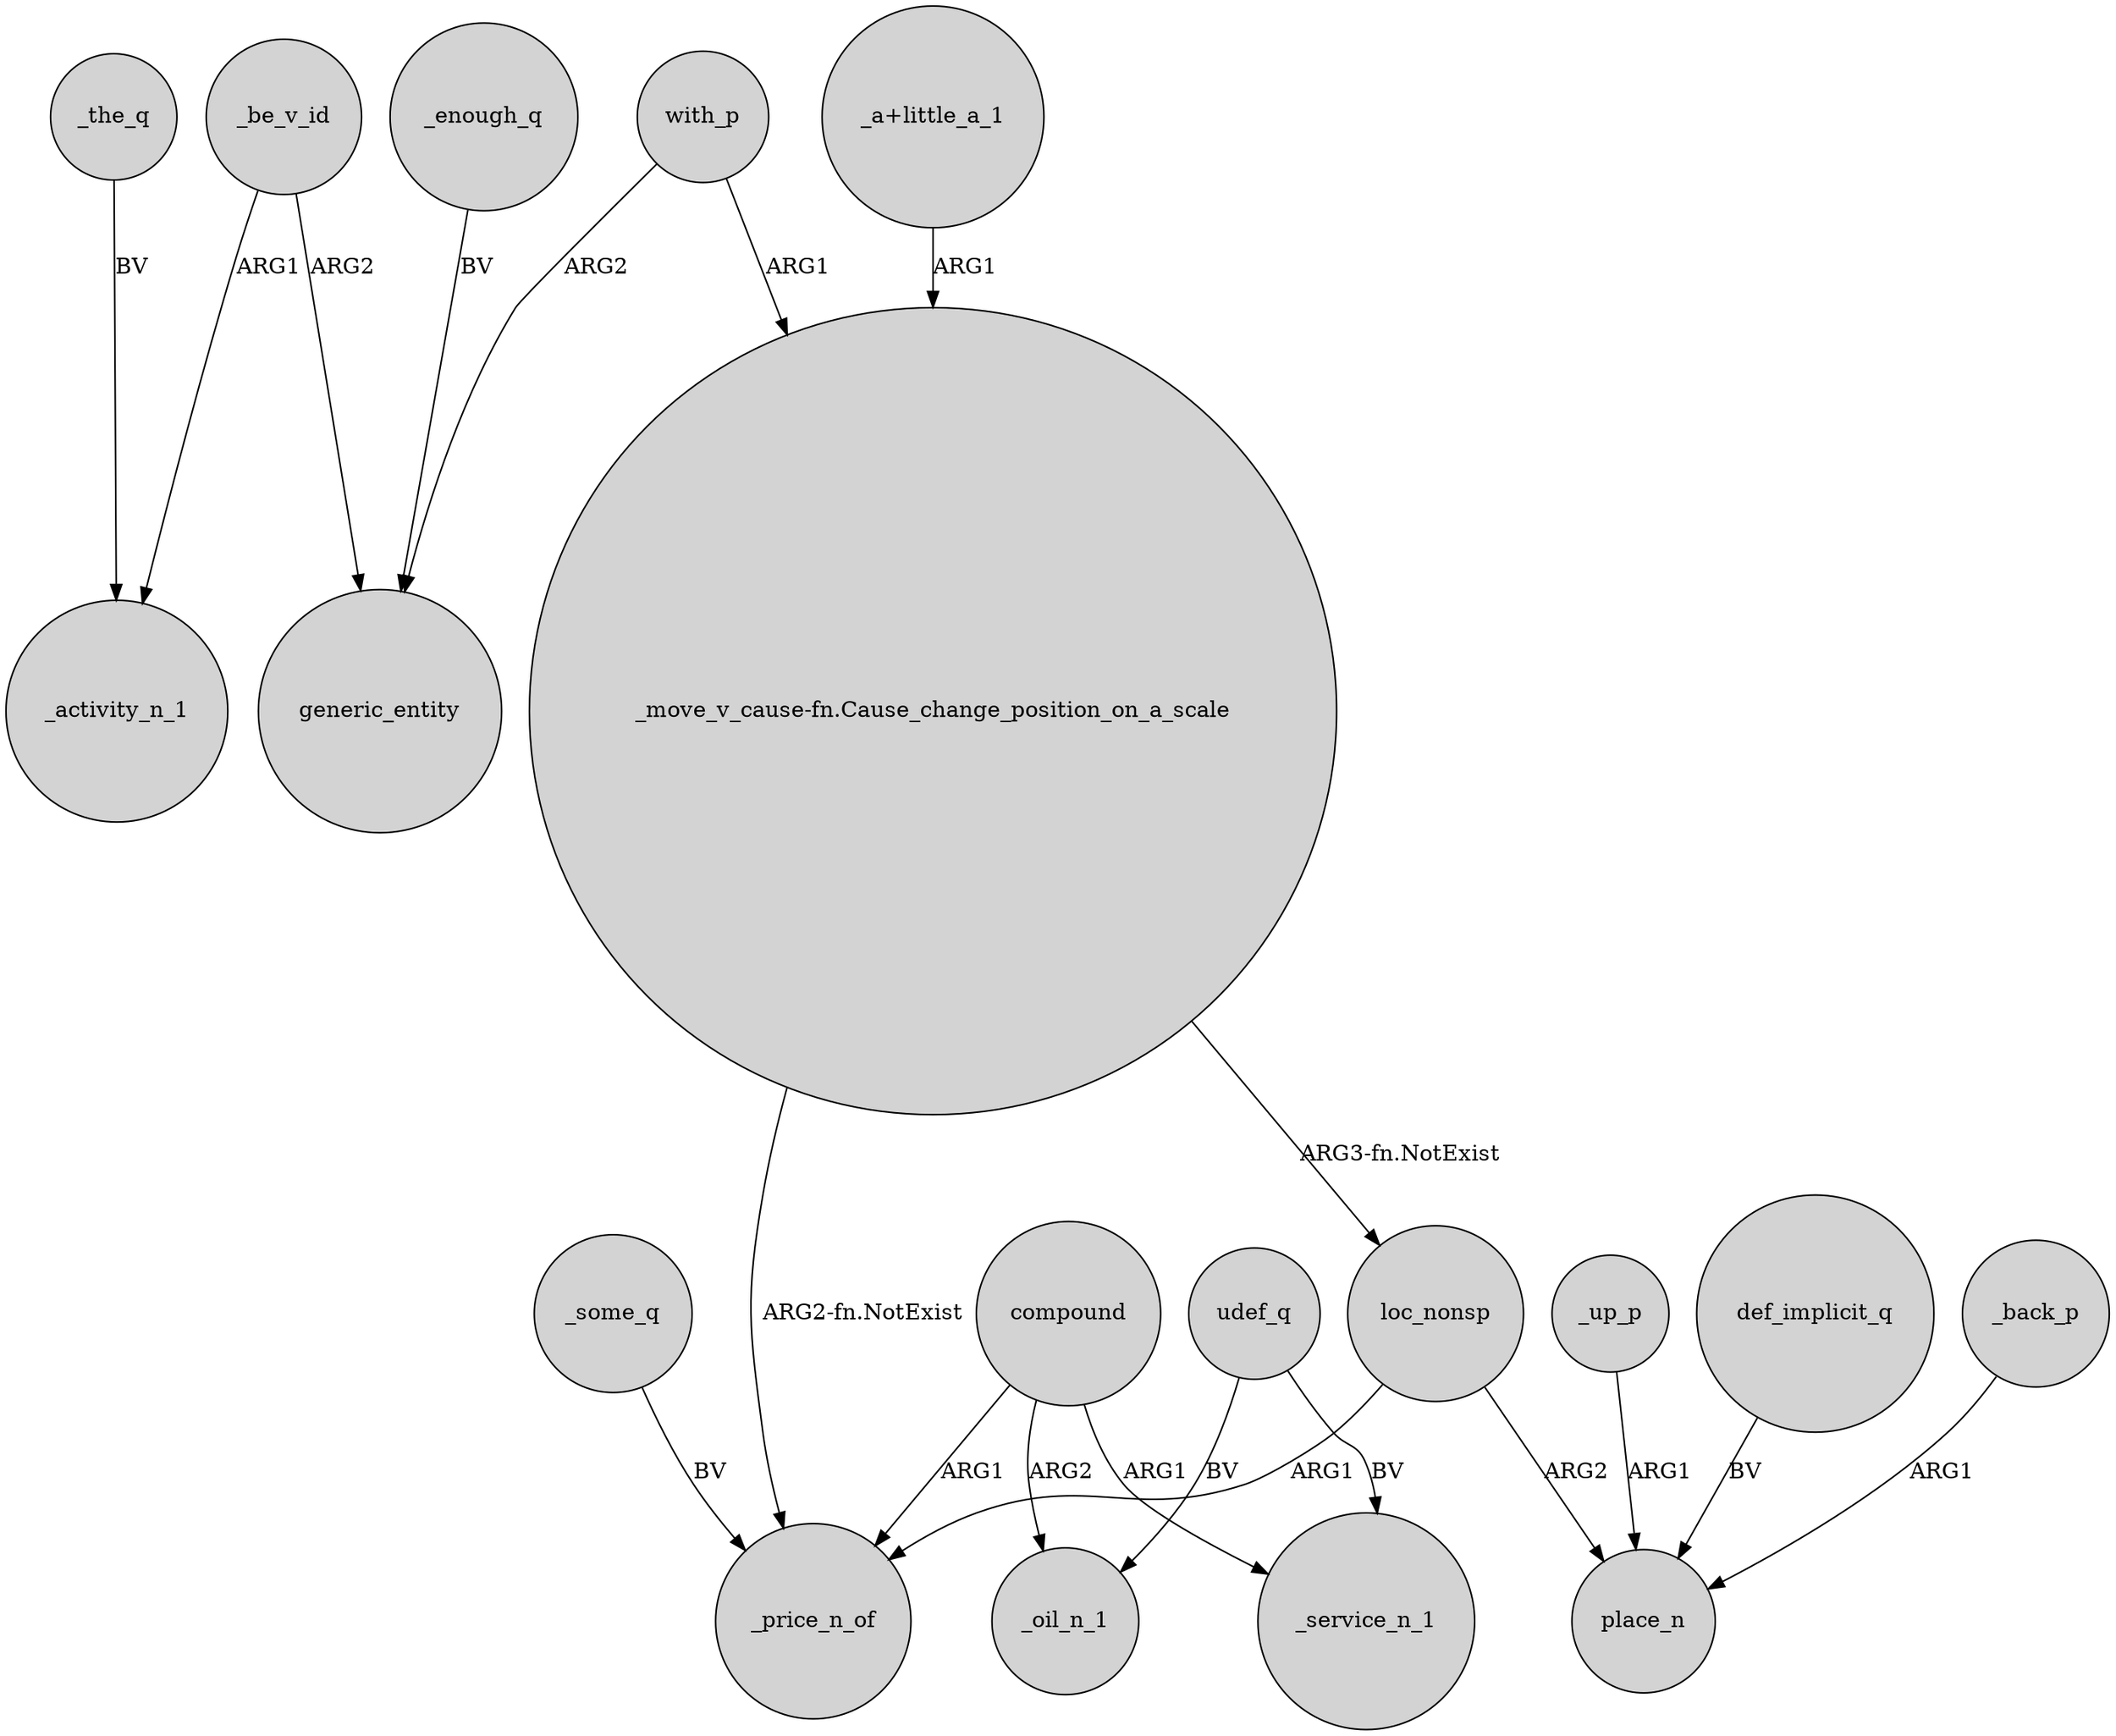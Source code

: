 digraph {
	node [shape=circle style=filled]
	_enough_q -> generic_entity [label=BV]
	loc_nonsp -> _price_n_of [label=ARG1]
	"_a+little_a_1" -> "_move_v_cause-fn.Cause_change_position_on_a_scale" [label=ARG1]
	_up_p -> place_n [label=ARG1]
	def_implicit_q -> place_n [label=BV]
	_be_v_id -> _activity_n_1 [label=ARG1]
	_be_v_id -> generic_entity [label=ARG2]
	"_move_v_cause-fn.Cause_change_position_on_a_scale" -> loc_nonsp [label="ARG3-fn.NotExist"]
	compound -> _oil_n_1 [label=ARG2]
	udef_q -> _service_n_1 [label=BV]
	udef_q -> _oil_n_1 [label=BV]
	with_p -> generic_entity [label=ARG2]
	loc_nonsp -> place_n [label=ARG2]
	_back_p -> place_n [label=ARG1]
	_some_q -> _price_n_of [label=BV]
	"_move_v_cause-fn.Cause_change_position_on_a_scale" -> _price_n_of [label="ARG2-fn.NotExist"]
	with_p -> "_move_v_cause-fn.Cause_change_position_on_a_scale" [label=ARG1]
	compound -> _price_n_of [label=ARG1]
	compound -> _service_n_1 [label=ARG1]
	_the_q -> _activity_n_1 [label=BV]
}

